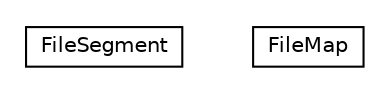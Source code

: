 #!/usr/local/bin/dot
#
# Class diagram 
# Generated by UMLGraph version R5_6-24-gf6e263 (http://www.umlgraph.org/)
#

digraph G {
	edge [fontname="Helvetica",fontsize=10,labelfontname="Helvetica",labelfontsize=10];
	node [fontname="Helvetica",fontsize=10,shape=plaintext];
	nodesep=0.25;
	ranksep=0.5;
	// com.orientechnologies.orient.core.storage.cache.local.aoc.FileSegment
	c335410 [label=<<table title="com.orientechnologies.orient.core.storage.cache.local.aoc.FileSegment" border="0" cellborder="1" cellspacing="0" cellpadding="2" port="p" href="./FileSegment.html">
		<tr><td><table border="0" cellspacing="0" cellpadding="1">
<tr><td align="center" balign="center"> FileSegment </td></tr>
		</table></td></tr>
		</table>>, URL="./FileSegment.html", fontname="Helvetica", fontcolor="black", fontsize=10.0];
	// com.orientechnologies.orient.core.storage.cache.local.aoc.FileMap
	c335411 [label=<<table title="com.orientechnologies.orient.core.storage.cache.local.aoc.FileMap" border="0" cellborder="1" cellspacing="0" cellpadding="2" port="p" href="./FileMap.html">
		<tr><td><table border="0" cellspacing="0" cellpadding="1">
<tr><td align="center" balign="center"> FileMap </td></tr>
		</table></td></tr>
		</table>>, URL="./FileMap.html", fontname="Helvetica", fontcolor="black", fontsize=10.0];
}

